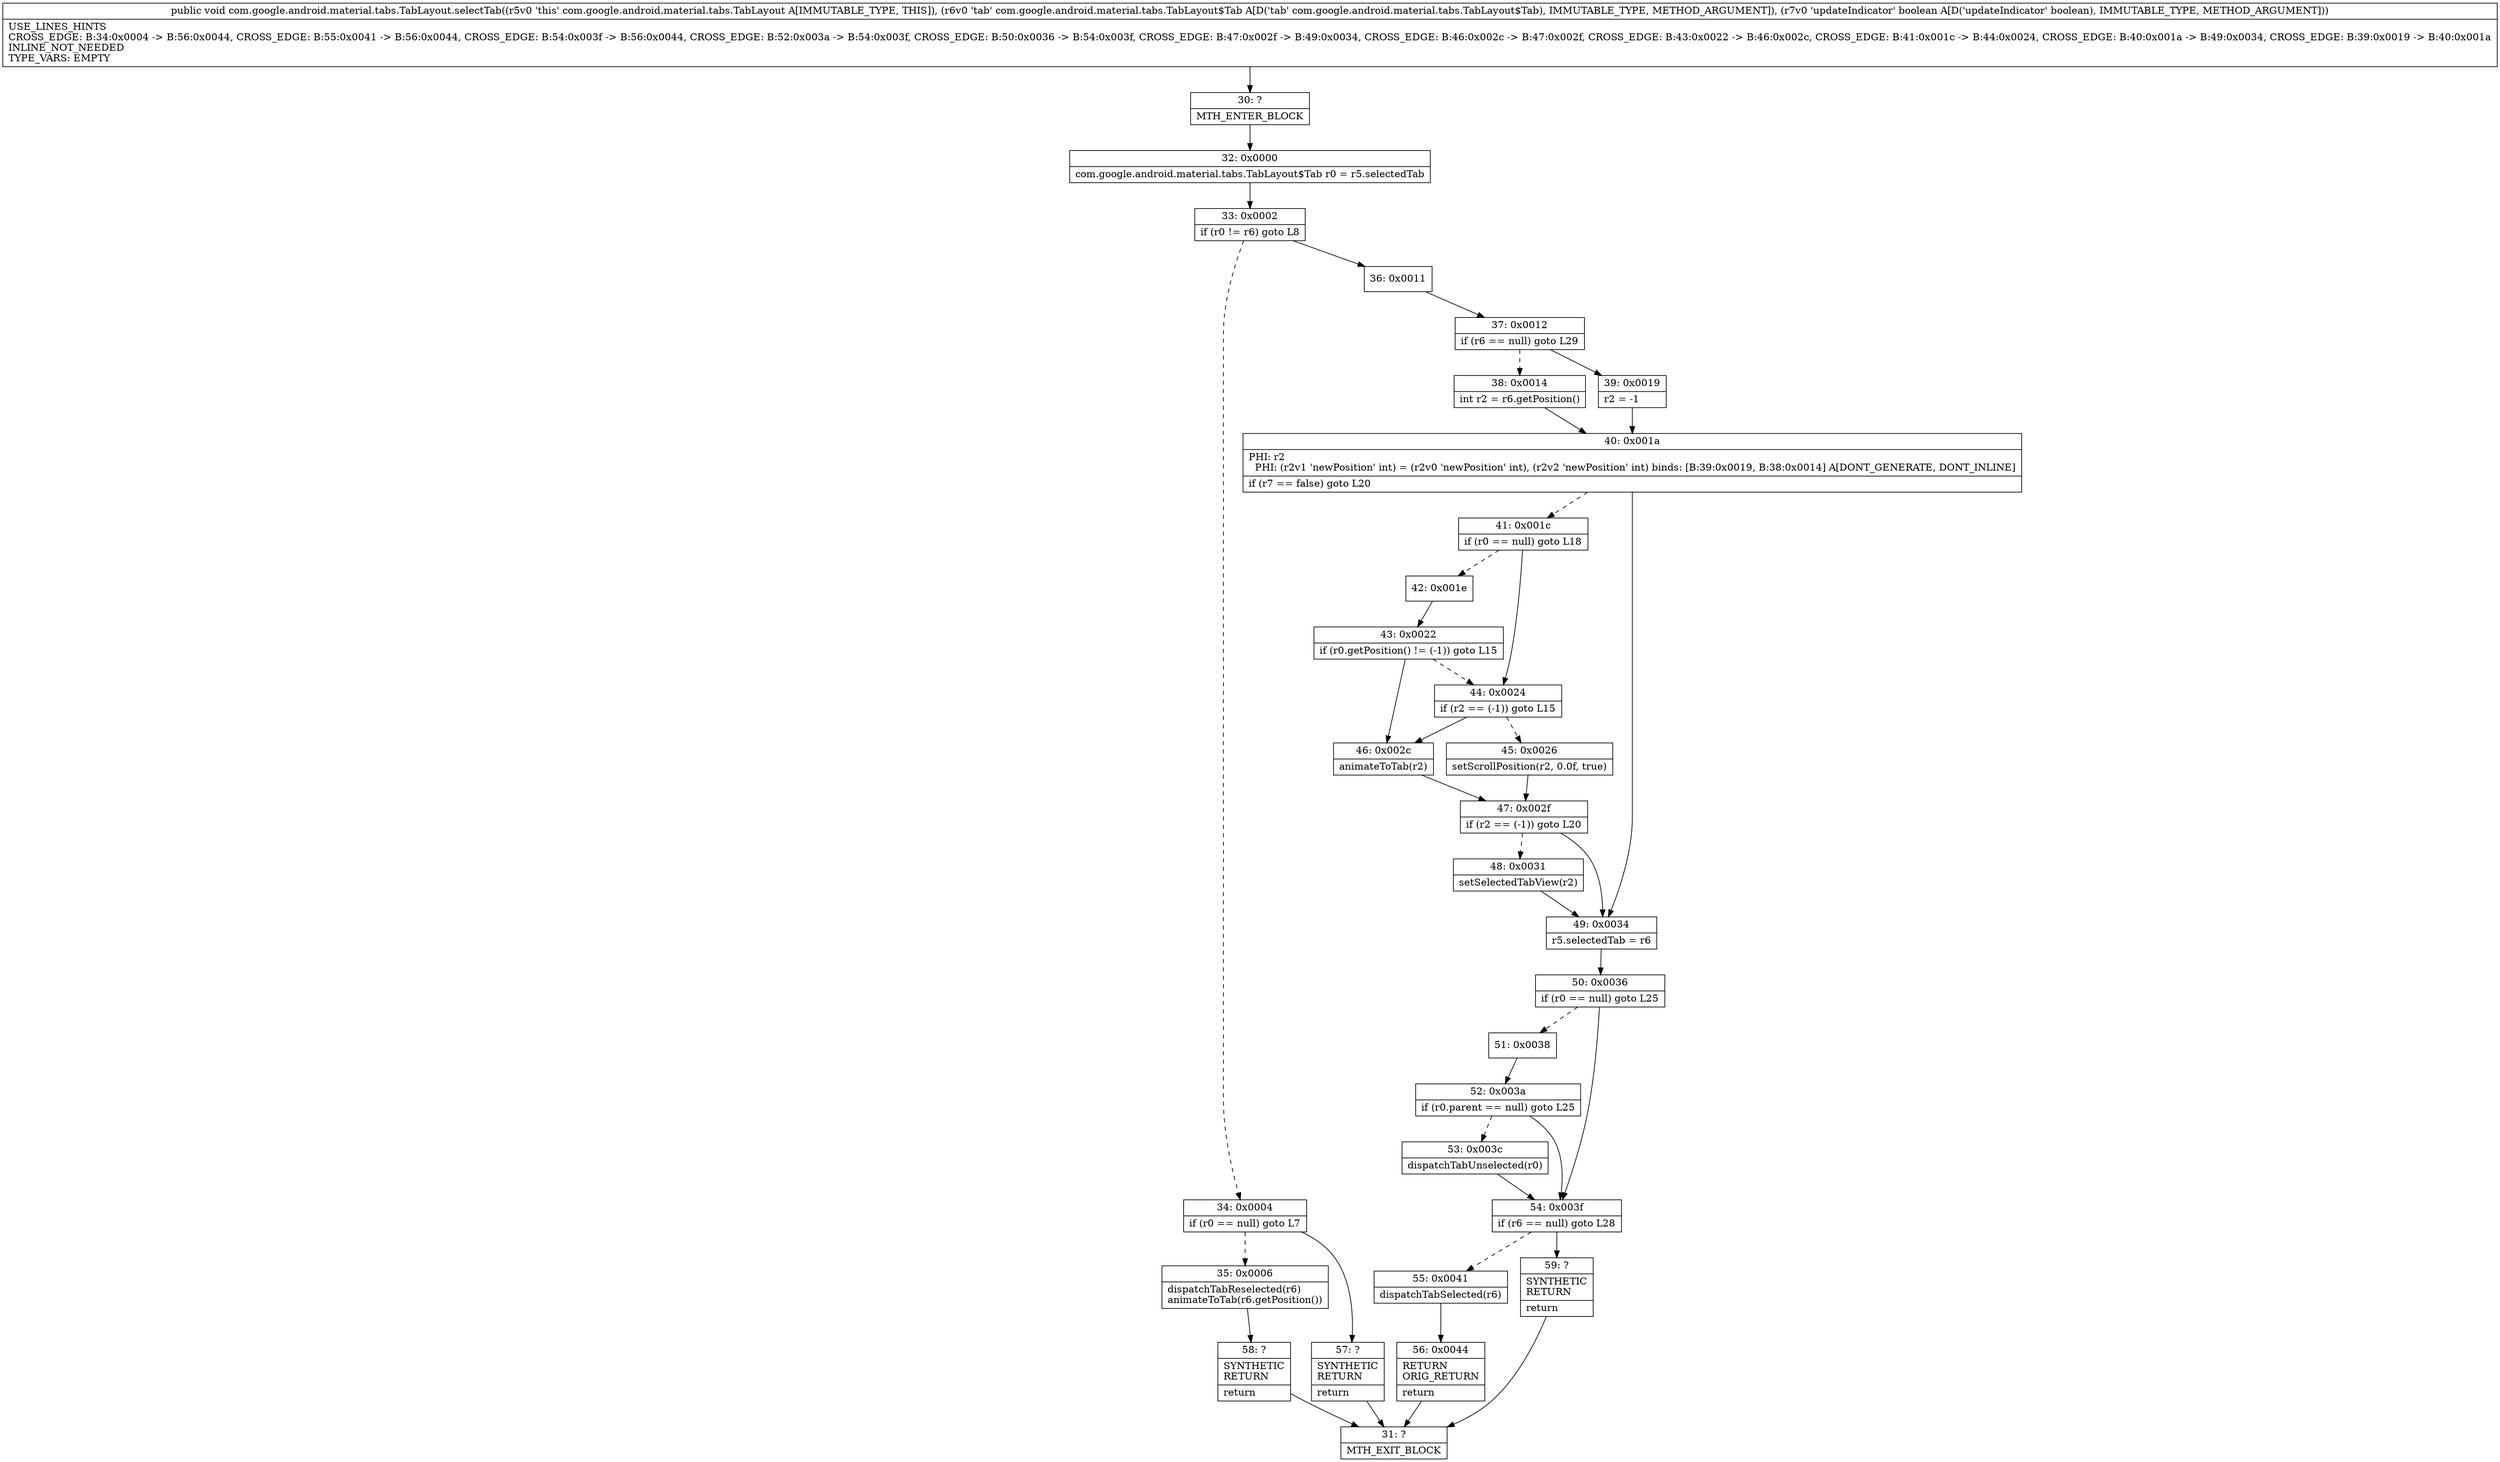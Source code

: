 digraph "CFG forcom.google.android.material.tabs.TabLayout.selectTab(Lcom\/google\/android\/material\/tabs\/TabLayout$Tab;Z)V" {
Node_30 [shape=record,label="{30\:\ ?|MTH_ENTER_BLOCK\l}"];
Node_32 [shape=record,label="{32\:\ 0x0000|com.google.android.material.tabs.TabLayout$Tab r0 = r5.selectedTab\l}"];
Node_33 [shape=record,label="{33\:\ 0x0002|if (r0 != r6) goto L8\l}"];
Node_34 [shape=record,label="{34\:\ 0x0004|if (r0 == null) goto L7\l}"];
Node_35 [shape=record,label="{35\:\ 0x0006|dispatchTabReselected(r6)\lanimateToTab(r6.getPosition())\l}"];
Node_58 [shape=record,label="{58\:\ ?|SYNTHETIC\lRETURN\l|return\l}"];
Node_31 [shape=record,label="{31\:\ ?|MTH_EXIT_BLOCK\l}"];
Node_57 [shape=record,label="{57\:\ ?|SYNTHETIC\lRETURN\l|return\l}"];
Node_36 [shape=record,label="{36\:\ 0x0011}"];
Node_37 [shape=record,label="{37\:\ 0x0012|if (r6 == null) goto L29\l}"];
Node_38 [shape=record,label="{38\:\ 0x0014|int r2 = r6.getPosition()\l}"];
Node_40 [shape=record,label="{40\:\ 0x001a|PHI: r2 \l  PHI: (r2v1 'newPosition' int) = (r2v0 'newPosition' int), (r2v2 'newPosition' int) binds: [B:39:0x0019, B:38:0x0014] A[DONT_GENERATE, DONT_INLINE]\l|if (r7 == false) goto L20\l}"];
Node_41 [shape=record,label="{41\:\ 0x001c|if (r0 == null) goto L18\l}"];
Node_42 [shape=record,label="{42\:\ 0x001e}"];
Node_43 [shape=record,label="{43\:\ 0x0022|if (r0.getPosition() != (\-1)) goto L15\l}"];
Node_46 [shape=record,label="{46\:\ 0x002c|animateToTab(r2)\l}"];
Node_47 [shape=record,label="{47\:\ 0x002f|if (r2 == (\-1)) goto L20\l}"];
Node_48 [shape=record,label="{48\:\ 0x0031|setSelectedTabView(r2)\l}"];
Node_44 [shape=record,label="{44\:\ 0x0024|if (r2 == (\-1)) goto L15\l}"];
Node_45 [shape=record,label="{45\:\ 0x0026|setScrollPosition(r2, 0.0f, true)\l}"];
Node_49 [shape=record,label="{49\:\ 0x0034|r5.selectedTab = r6\l}"];
Node_50 [shape=record,label="{50\:\ 0x0036|if (r0 == null) goto L25\l}"];
Node_51 [shape=record,label="{51\:\ 0x0038}"];
Node_52 [shape=record,label="{52\:\ 0x003a|if (r0.parent == null) goto L25\l}"];
Node_53 [shape=record,label="{53\:\ 0x003c|dispatchTabUnselected(r0)\l}"];
Node_54 [shape=record,label="{54\:\ 0x003f|if (r6 == null) goto L28\l}"];
Node_55 [shape=record,label="{55\:\ 0x0041|dispatchTabSelected(r6)\l}"];
Node_56 [shape=record,label="{56\:\ 0x0044|RETURN\lORIG_RETURN\l|return\l}"];
Node_59 [shape=record,label="{59\:\ ?|SYNTHETIC\lRETURN\l|return\l}"];
Node_39 [shape=record,label="{39\:\ 0x0019|r2 = \-1\l}"];
MethodNode[shape=record,label="{public void com.google.android.material.tabs.TabLayout.selectTab((r5v0 'this' com.google.android.material.tabs.TabLayout A[IMMUTABLE_TYPE, THIS]), (r6v0 'tab' com.google.android.material.tabs.TabLayout$Tab A[D('tab' com.google.android.material.tabs.TabLayout$Tab), IMMUTABLE_TYPE, METHOD_ARGUMENT]), (r7v0 'updateIndicator' boolean A[D('updateIndicator' boolean), IMMUTABLE_TYPE, METHOD_ARGUMENT]))  | USE_LINES_HINTS\lCROSS_EDGE: B:34:0x0004 \-\> B:56:0x0044, CROSS_EDGE: B:55:0x0041 \-\> B:56:0x0044, CROSS_EDGE: B:54:0x003f \-\> B:56:0x0044, CROSS_EDGE: B:52:0x003a \-\> B:54:0x003f, CROSS_EDGE: B:50:0x0036 \-\> B:54:0x003f, CROSS_EDGE: B:47:0x002f \-\> B:49:0x0034, CROSS_EDGE: B:46:0x002c \-\> B:47:0x002f, CROSS_EDGE: B:43:0x0022 \-\> B:46:0x002c, CROSS_EDGE: B:41:0x001c \-\> B:44:0x0024, CROSS_EDGE: B:40:0x001a \-\> B:49:0x0034, CROSS_EDGE: B:39:0x0019 \-\> B:40:0x001a\lINLINE_NOT_NEEDED\lTYPE_VARS: EMPTY\l}"];
MethodNode -> Node_30;Node_30 -> Node_32;
Node_32 -> Node_33;
Node_33 -> Node_34[style=dashed];
Node_33 -> Node_36;
Node_34 -> Node_35[style=dashed];
Node_34 -> Node_57;
Node_35 -> Node_58;
Node_58 -> Node_31;
Node_57 -> Node_31;
Node_36 -> Node_37;
Node_37 -> Node_38[style=dashed];
Node_37 -> Node_39;
Node_38 -> Node_40;
Node_40 -> Node_41[style=dashed];
Node_40 -> Node_49;
Node_41 -> Node_42[style=dashed];
Node_41 -> Node_44;
Node_42 -> Node_43;
Node_43 -> Node_44[style=dashed];
Node_43 -> Node_46;
Node_46 -> Node_47;
Node_47 -> Node_48[style=dashed];
Node_47 -> Node_49;
Node_48 -> Node_49;
Node_44 -> Node_45[style=dashed];
Node_44 -> Node_46;
Node_45 -> Node_47;
Node_49 -> Node_50;
Node_50 -> Node_51[style=dashed];
Node_50 -> Node_54;
Node_51 -> Node_52;
Node_52 -> Node_53[style=dashed];
Node_52 -> Node_54;
Node_53 -> Node_54;
Node_54 -> Node_55[style=dashed];
Node_54 -> Node_59;
Node_55 -> Node_56;
Node_56 -> Node_31;
Node_59 -> Node_31;
Node_39 -> Node_40;
}

